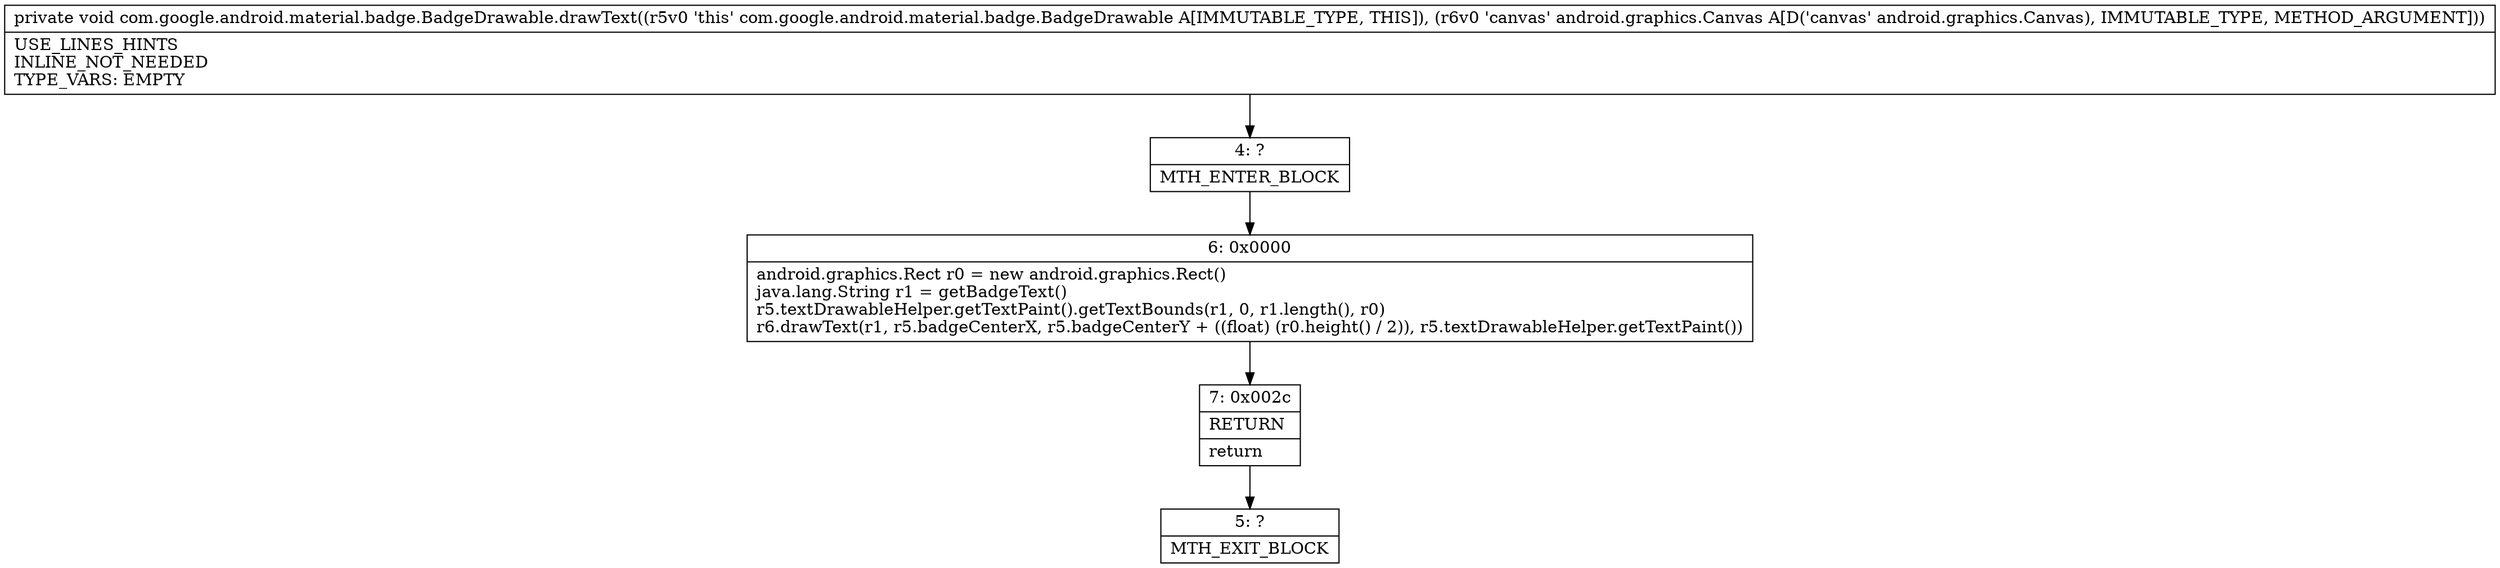 digraph "CFG forcom.google.android.material.badge.BadgeDrawable.drawText(Landroid\/graphics\/Canvas;)V" {
Node_4 [shape=record,label="{4\:\ ?|MTH_ENTER_BLOCK\l}"];
Node_6 [shape=record,label="{6\:\ 0x0000|android.graphics.Rect r0 = new android.graphics.Rect()\ljava.lang.String r1 = getBadgeText()\lr5.textDrawableHelper.getTextPaint().getTextBounds(r1, 0, r1.length(), r0)\lr6.drawText(r1, r5.badgeCenterX, r5.badgeCenterY + ((float) (r0.height() \/ 2)), r5.textDrawableHelper.getTextPaint())\l}"];
Node_7 [shape=record,label="{7\:\ 0x002c|RETURN\l|return\l}"];
Node_5 [shape=record,label="{5\:\ ?|MTH_EXIT_BLOCK\l}"];
MethodNode[shape=record,label="{private void com.google.android.material.badge.BadgeDrawable.drawText((r5v0 'this' com.google.android.material.badge.BadgeDrawable A[IMMUTABLE_TYPE, THIS]), (r6v0 'canvas' android.graphics.Canvas A[D('canvas' android.graphics.Canvas), IMMUTABLE_TYPE, METHOD_ARGUMENT]))  | USE_LINES_HINTS\lINLINE_NOT_NEEDED\lTYPE_VARS: EMPTY\l}"];
MethodNode -> Node_4;Node_4 -> Node_6;
Node_6 -> Node_7;
Node_7 -> Node_5;
}

